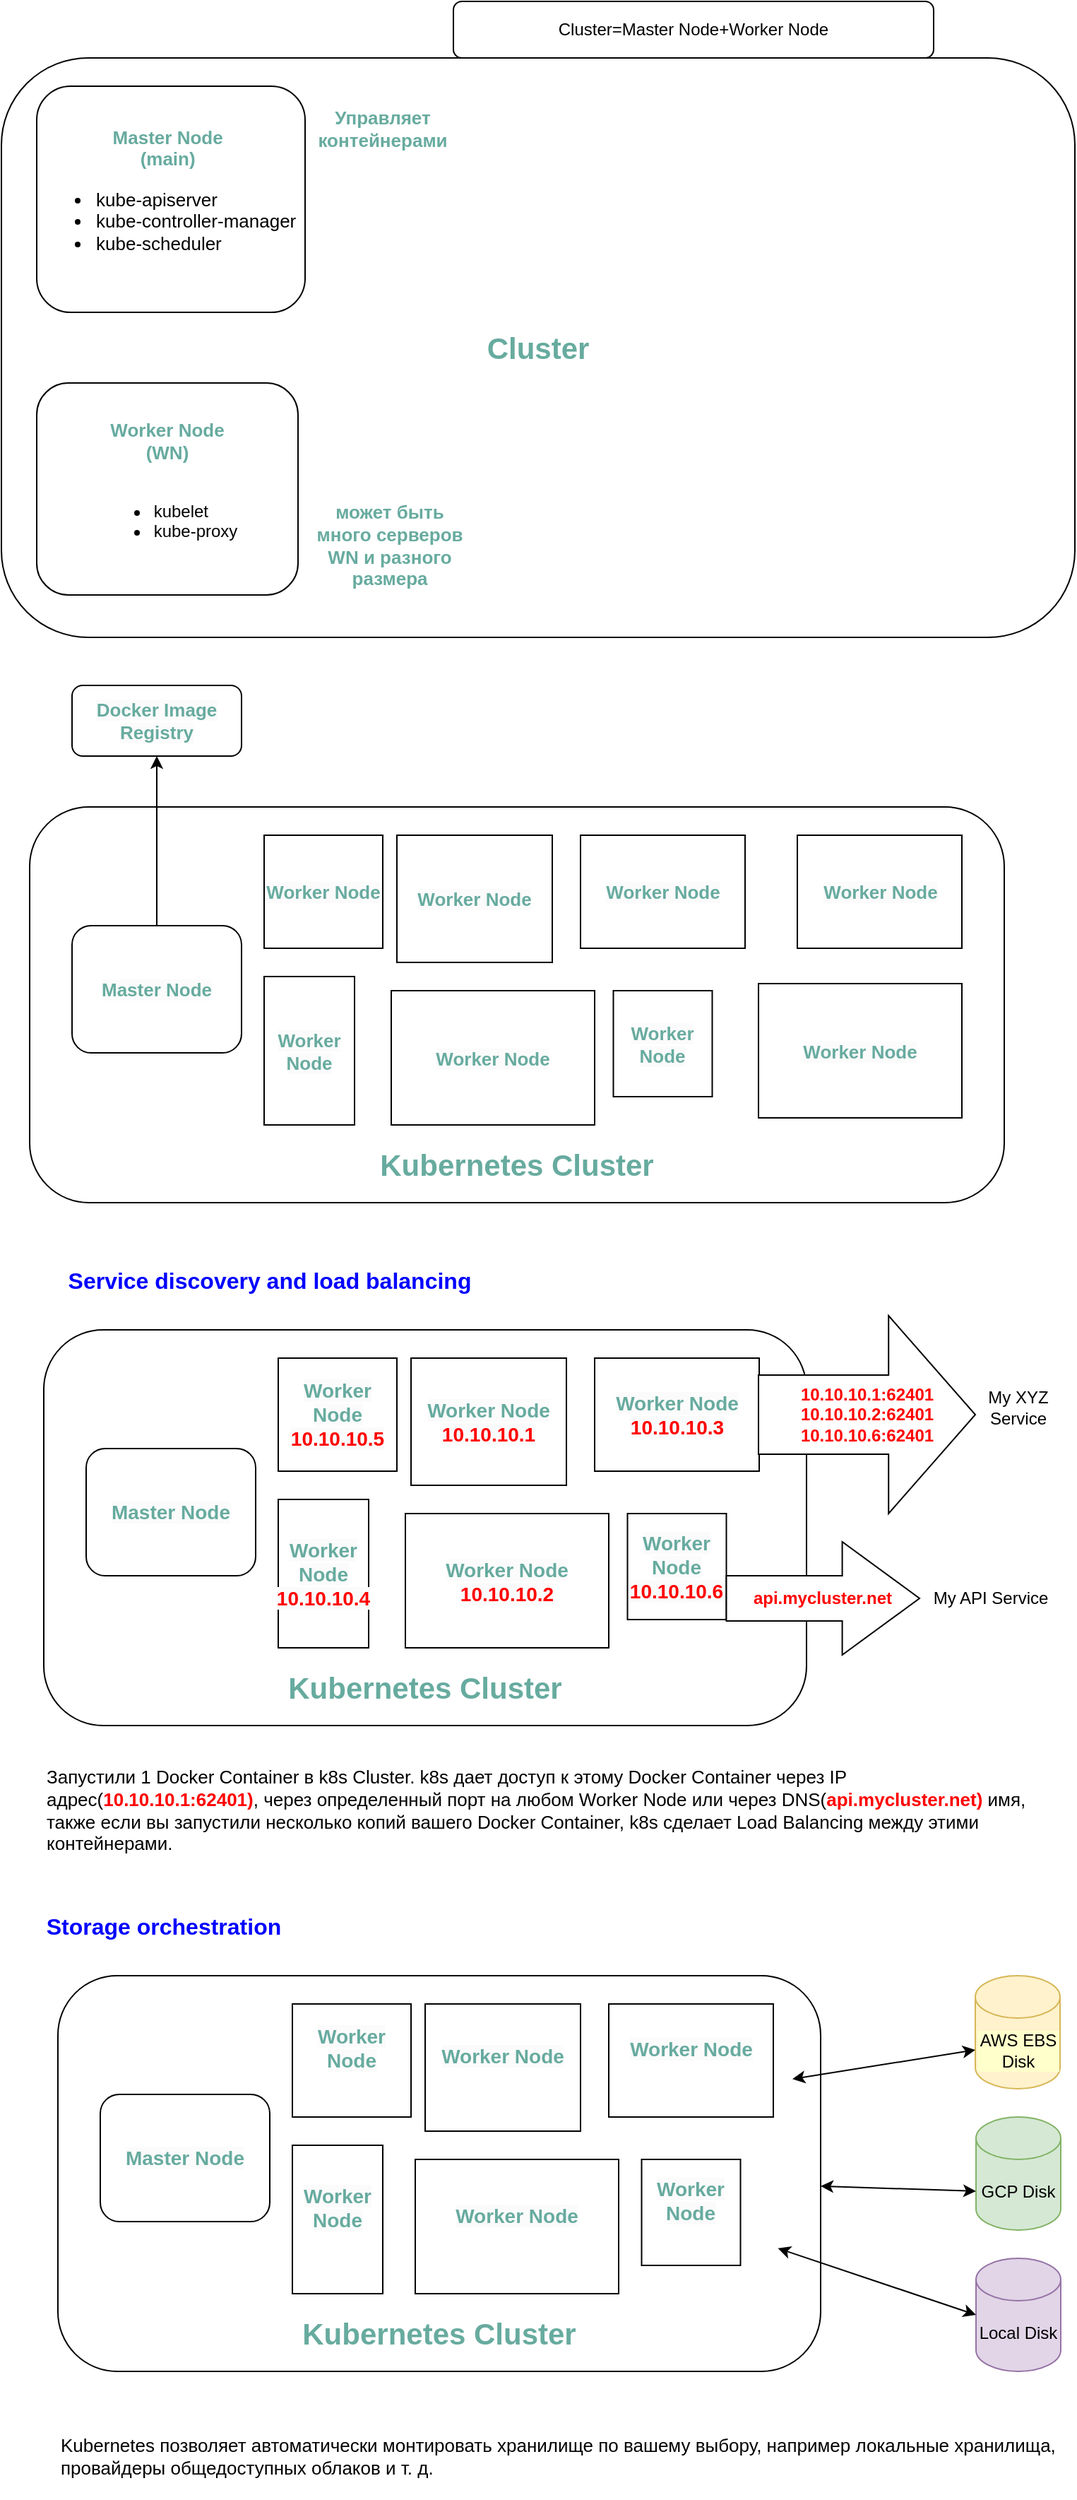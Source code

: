 <mxfile version="24.3.1" type="github">
  <diagram name="Страница — 1" id="LYaEdmSNCLOp-29U0tSC">
    <mxGraphModel dx="1362" dy="759" grid="1" gridSize="10" guides="1" tooltips="1" connect="1" arrows="1" fold="1" page="1" pageScale="1" pageWidth="827" pageHeight="1169" math="0" shadow="0">
      <root>
        <mxCell id="0" />
        <mxCell id="1" parent="0" />
        <mxCell id="s6PjjZkbFBWYDjnIGya4-1" value="&lt;font style=&quot;font-size: 21px;&quot;&gt;Cluster&lt;/font&gt;" style="rounded=1;whiteSpace=wrap;html=1;fontColor=#67AB9F;fontStyle=1" vertex="1" parent="1">
          <mxGeometry x="50" y="80" width="760" height="410" as="geometry" />
        </mxCell>
        <mxCell id="s6PjjZkbFBWYDjnIGya4-2" value="&lt;div style=&quot;&quot;&gt;&lt;span style=&quot;background-color: initial;&quot;&gt;&lt;font color=&quot;#67ab9f&quot; style=&quot;font-size: 13px;&quot;&gt;&lt;b&gt;Worker Node&lt;/b&gt;&lt;/font&gt;&lt;/span&gt;&lt;/div&gt;&lt;div style=&quot;&quot;&gt;&lt;span style=&quot;background-color: initial;&quot;&gt;&lt;font color=&quot;#67ab9f&quot; style=&quot;font-size: 13px;&quot;&gt;&lt;b&gt;(WN)&lt;/b&gt;&lt;/font&gt;&lt;/span&gt;&lt;/div&gt;&lt;div style=&quot;&quot;&gt;&lt;span style=&quot;background-color: initial; text-align: left;&quot;&gt;&lt;br&gt;&lt;/span&gt;&lt;/div&gt;&lt;div&gt;&lt;ul&gt;&lt;li style=&quot;text-align: left;&quot;&gt;&lt;span style=&quot;background-color: initial;&quot;&gt;kubelet&lt;/span&gt;&lt;/li&gt;&lt;li style=&quot;text-align: left;&quot;&gt;&lt;span style=&quot;background-color: initial;&quot;&gt;kube-proxy&lt;/span&gt;&lt;/li&gt;&lt;/ul&gt;&lt;/div&gt;" style="rounded=1;whiteSpace=wrap;html=1;align=center;" vertex="1" parent="1">
          <mxGeometry x="75" y="310" width="185" height="150" as="geometry" />
        </mxCell>
        <mxCell id="s6PjjZkbFBWYDjnIGya4-6" value="&lt;div style=&quot;text-align: center; font-size: 13px;&quot;&gt;&lt;span style=&quot;background-color: initial; font-size: 13px;&quot;&gt;&lt;font color=&quot;#67ab9f&quot; style=&quot;font-size: 13px;&quot;&gt;&lt;b style=&quot;font-size: 13px;&quot;&gt;Master Node&lt;/b&gt;&lt;/font&gt;&lt;/span&gt;&lt;/div&gt;&lt;div style=&quot;text-align: center; font-size: 13px;&quot;&gt;&lt;span style=&quot;background-color: initial; font-size: 13px;&quot;&gt;&lt;font color=&quot;#67ab9f&quot; style=&quot;font-size: 13px;&quot;&gt;&lt;b style=&quot;font-size: 13px;&quot;&gt;(main)&lt;/b&gt;&lt;/font&gt;&lt;/span&gt;&lt;/div&gt;&lt;div style=&quot;font-size: 13px;&quot;&gt;&lt;ul style=&quot;font-size: 13px;&quot;&gt;&lt;li style=&quot;font-size: 13px;&quot;&gt;kube-apiserver&lt;/li&gt;&lt;li style=&quot;font-size: 13px;&quot;&gt;kube-controller-manager&lt;/li&gt;&lt;li style=&quot;font-size: 13px;&quot;&gt;kube-scheduler&lt;/li&gt;&lt;/ul&gt;&lt;/div&gt;" style="rounded=1;whiteSpace=wrap;html=1;align=left;fontSize=13;" vertex="1" parent="1">
          <mxGeometry x="75" y="100" width="190" height="160" as="geometry" />
        </mxCell>
        <mxCell id="s6PjjZkbFBWYDjnIGya4-7" value="&lt;div&gt;&lt;font style=&quot;font-size: 21px;&quot;&gt;&lt;br&gt;&lt;/font&gt;&lt;/div&gt;&lt;font style=&quot;font-size: 21px;&quot;&gt;&lt;div&gt;&lt;font style=&quot;font-size: 21px;&quot;&gt;&lt;br&gt;&lt;/font&gt;&lt;/div&gt;&lt;div&gt;&lt;font style=&quot;font-size: 21px;&quot;&gt;&lt;br&gt;&lt;/font&gt;&lt;/div&gt;&lt;div&gt;&lt;font style=&quot;font-size: 21px;&quot;&gt;&lt;br&gt;&lt;/font&gt;&lt;/div&gt;&lt;div&gt;&lt;font style=&quot;font-size: 21px;&quot;&gt;&lt;br&gt;&lt;/font&gt;&lt;/div&gt;&lt;div&gt;&lt;font style=&quot;font-size: 21px;&quot;&gt;&lt;br&gt;&lt;/font&gt;&lt;/div&gt;&lt;div&gt;&lt;font style=&quot;font-size: 21px;&quot;&gt;&lt;br&gt;&lt;/font&gt;&lt;/div&gt;&lt;div&gt;&lt;font style=&quot;font-size: 21px;&quot;&gt;&lt;br&gt;&lt;/font&gt;&lt;/div&gt;&lt;div&gt;&lt;font style=&quot;font-size: 21px;&quot;&gt;&lt;br&gt;&lt;/font&gt;&lt;/div&gt;Kubernetes Cluster&lt;/font&gt;" style="rounded=1;whiteSpace=wrap;html=1;fontColor=#67AB9F;fontStyle=1" vertex="1" parent="1">
          <mxGeometry x="70" y="610" width="690" height="280" as="geometry" />
        </mxCell>
        <mxCell id="s6PjjZkbFBWYDjnIGya4-10" value="" style="edgeStyle=orthogonalEdgeStyle;rounded=0;orthogonalLoop=1;jettySize=auto;html=1;" edge="1" parent="1" source="s6PjjZkbFBWYDjnIGya4-8" target="s6PjjZkbFBWYDjnIGya4-9">
          <mxGeometry relative="1" as="geometry" />
        </mxCell>
        <mxCell id="s6PjjZkbFBWYDjnIGya4-8" value="&lt;b style=&quot;forced-color-adjust: none; color: rgb(103, 171, 159); font-family: Helvetica; font-size: 13px; font-style: normal; font-variant-ligatures: normal; font-variant-caps: normal; letter-spacing: normal; orphans: 2; text-align: center; text-indent: 0px; text-transform: none; widows: 2; word-spacing: 0px; -webkit-text-stroke-width: 0px; white-space: normal; background-color: rgb(251, 251, 251); text-decoration-thickness: initial; text-decoration-style: initial; text-decoration-color: initial;&quot;&gt;Master Node&lt;/b&gt;" style="rounded=1;whiteSpace=wrap;html=1;" vertex="1" parent="1">
          <mxGeometry x="100" y="694" width="120" height="90" as="geometry" />
        </mxCell>
        <mxCell id="s6PjjZkbFBWYDjnIGya4-9" value="&lt;b style=&quot;forced-color-adjust: none; color: rgb(103, 171, 159); font-family: Helvetica; font-size: 13px; font-style: normal; font-variant-ligatures: normal; font-variant-caps: normal; letter-spacing: normal; orphans: 2; text-align: center; text-indent: 0px; text-transform: none; widows: 2; word-spacing: 0px; -webkit-text-stroke-width: 0px; white-space: normal; background-color: rgb(251, 251, 251); text-decoration-thickness: initial; text-decoration-style: initial; text-decoration-color: initial;&quot;&gt;Docker Image Registry&lt;/b&gt;" style="rounded=1;whiteSpace=wrap;html=1;" vertex="1" parent="1">
          <mxGeometry x="100" y="524" width="120" height="50" as="geometry" />
        </mxCell>
        <mxCell id="s6PjjZkbFBWYDjnIGya4-13" value="&lt;b style=&quot;forced-color-adjust: none; color: rgb(103, 171, 159); font-family: Helvetica; font-size: 13px; font-style: normal; font-variant-ligatures: normal; font-variant-caps: normal; letter-spacing: normal; orphans: 2; text-align: center; text-indent: 0px; text-transform: none; widows: 2; word-spacing: 0px; -webkit-text-stroke-width: 0px; white-space: normal; background-color: rgb(251, 251, 251); text-decoration-thickness: initial; text-decoration-style: initial; text-decoration-color: initial;&quot;&gt;Worker Node&lt;/b&gt;" style="rounded=1;whiteSpace=wrap;html=1;arcSize=0;" vertex="1" parent="1">
          <mxGeometry x="236" y="630" width="84" height="80" as="geometry" />
        </mxCell>
        <mxCell id="s6PjjZkbFBWYDjnIGya4-14" value="&lt;b style=&quot;forced-color-adjust: none; color: rgb(103, 171, 159); font-family: Helvetica; font-size: 13px; font-style: normal; font-variant-ligatures: normal; font-variant-caps: normal; letter-spacing: normal; orphans: 2; text-align: center; text-indent: 0px; text-transform: none; widows: 2; word-spacing: 0px; -webkit-text-stroke-width: 0px; white-space: normal; background-color: rgb(251, 251, 251); text-decoration-thickness: initial; text-decoration-style: initial; text-decoration-color: initial;&quot;&gt;Worker Node&lt;/b&gt;" style="rounded=1;whiteSpace=wrap;html=1;arcSize=0;" vertex="1" parent="1">
          <mxGeometry x="460" y="630" width="116.5" height="80" as="geometry" />
        </mxCell>
        <mxCell id="s6PjjZkbFBWYDjnIGya4-15" value="&lt;b style=&quot;forced-color-adjust: none; color: rgb(103, 171, 159); font-family: Helvetica; font-size: 13px; font-style: normal; font-variant-ligatures: normal; font-variant-caps: normal; letter-spacing: normal; orphans: 2; text-align: center; text-indent: 0px; text-transform: none; widows: 2; word-spacing: 0px; -webkit-text-stroke-width: 0px; white-space: normal; background-color: rgb(251, 251, 251); text-decoration-thickness: initial; text-decoration-style: initial; text-decoration-color: initial;&quot;&gt;Worker Node&lt;/b&gt;" style="rounded=1;whiteSpace=wrap;html=1;arcSize=0;" vertex="1" parent="1">
          <mxGeometry x="330" y="630" width="110" height="90" as="geometry" />
        </mxCell>
        <mxCell id="s6PjjZkbFBWYDjnIGya4-16" value="&lt;b style=&quot;forced-color-adjust: none; color: rgb(103, 171, 159); font-family: Helvetica; font-size: 13px; font-style: normal; font-variant-ligatures: normal; font-variant-caps: normal; letter-spacing: normal; orphans: 2; text-align: center; text-indent: 0px; text-transform: none; widows: 2; word-spacing: 0px; -webkit-text-stroke-width: 0px; white-space: normal; background-color: rgb(251, 251, 251); text-decoration-thickness: initial; text-decoration-style: initial; text-decoration-color: initial;&quot;&gt;Worker Node&lt;/b&gt;" style="rounded=1;whiteSpace=wrap;html=1;arcSize=0;" vertex="1" parent="1">
          <mxGeometry x="236" y="730" width="64" height="105" as="geometry" />
        </mxCell>
        <mxCell id="s6PjjZkbFBWYDjnIGya4-17" value="&lt;b style=&quot;forced-color-adjust: none; color: rgb(103, 171, 159); font-family: Helvetica; font-size: 13px; font-style: normal; font-variant-ligatures: normal; font-variant-caps: normal; letter-spacing: normal; orphans: 2; text-align: center; text-indent: 0px; text-transform: none; widows: 2; word-spacing: 0px; -webkit-text-stroke-width: 0px; white-space: normal; background-color: rgb(251, 251, 251); text-decoration-thickness: initial; text-decoration-style: initial; text-decoration-color: initial;&quot;&gt;Worker Node&lt;/b&gt;" style="rounded=1;whiteSpace=wrap;html=1;arcSize=0;" vertex="1" parent="1">
          <mxGeometry x="326" y="740" width="144" height="95" as="geometry" />
        </mxCell>
        <mxCell id="s6PjjZkbFBWYDjnIGya4-18" value="&lt;b style=&quot;forced-color-adjust: none; color: rgb(103, 171, 159); font-family: Helvetica; font-size: 13px; font-style: normal; font-variant-ligatures: normal; font-variant-caps: normal; letter-spacing: normal; orphans: 2; text-align: center; text-indent: 0px; text-transform: none; widows: 2; word-spacing: 0px; -webkit-text-stroke-width: 0px; white-space: normal; background-color: rgb(251, 251, 251); text-decoration-thickness: initial; text-decoration-style: initial; text-decoration-color: initial;&quot;&gt;Worker Node&lt;/b&gt;" style="rounded=1;whiteSpace=wrap;html=1;arcSize=0;" vertex="1" parent="1">
          <mxGeometry x="483.25" y="740" width="70" height="75" as="geometry" />
        </mxCell>
        <mxCell id="s6PjjZkbFBWYDjnIGya4-19" value="Cluster=Master Node+Worker Node" style="rounded=1;whiteSpace=wrap;html=1;" vertex="1" parent="1">
          <mxGeometry x="370" y="40" width="340" height="40" as="geometry" />
        </mxCell>
        <mxCell id="s6PjjZkbFBWYDjnIGya4-26" value="Управляет контейнерами" style="text;html=1;align=center;verticalAlign=middle;whiteSpace=wrap;rounded=0;fontColor=#67AB9F;fontStyle=1;fontSize=13;" vertex="1" parent="1">
          <mxGeometry x="280" y="110" width="80" height="40" as="geometry" />
        </mxCell>
        <mxCell id="s6PjjZkbFBWYDjnIGya4-27" value="&lt;b style=&quot;color: rgb(103, 171, 159); font-size: 13px;&quot;&gt;может быть много серверов WN и разного размера&lt;/b&gt;" style="text;html=1;align=center;verticalAlign=middle;whiteSpace=wrap;rounded=0;" vertex="1" parent="1">
          <mxGeometry x="270" y="380" width="110" height="90" as="geometry" />
        </mxCell>
        <mxCell id="s6PjjZkbFBWYDjnIGya4-30" value="&lt;div&gt;&lt;font style=&quot;font-size: 21px;&quot;&gt;&lt;br&gt;&lt;/font&gt;&lt;/div&gt;&lt;font style=&quot;font-size: 21px;&quot;&gt;&lt;div&gt;&lt;font style=&quot;font-size: 21px;&quot;&gt;&lt;br&gt;&lt;/font&gt;&lt;/div&gt;&lt;div&gt;&lt;font style=&quot;font-size: 21px;&quot;&gt;&lt;br&gt;&lt;/font&gt;&lt;/div&gt;&lt;div&gt;&lt;font style=&quot;font-size: 21px;&quot;&gt;&lt;br&gt;&lt;/font&gt;&lt;/div&gt;&lt;div&gt;&lt;font style=&quot;font-size: 21px;&quot;&gt;&lt;br&gt;&lt;/font&gt;&lt;/div&gt;&lt;div&gt;&lt;font style=&quot;font-size: 21px;&quot;&gt;&lt;br&gt;&lt;/font&gt;&lt;/div&gt;&lt;div&gt;&lt;font style=&quot;font-size: 21px;&quot;&gt;&lt;br&gt;&lt;/font&gt;&lt;/div&gt;&lt;div&gt;&lt;font style=&quot;font-size: 21px;&quot;&gt;&lt;br&gt;&lt;/font&gt;&lt;/div&gt;&lt;div&gt;&lt;font style=&quot;font-size: 21px;&quot;&gt;&lt;br&gt;&lt;/font&gt;&lt;/div&gt;Kubernetes Cluster&lt;/font&gt;" style="rounded=1;whiteSpace=wrap;html=1;fontColor=#67AB9F;fontStyle=1" vertex="1" parent="1">
          <mxGeometry x="80" y="980" width="540" height="280" as="geometry" />
        </mxCell>
        <mxCell id="s6PjjZkbFBWYDjnIGya4-32" value="&lt;b style=&quot;forced-color-adjust: none; color: rgb(103, 171, 159); font-family: Helvetica; font-size: 14px; font-style: normal; font-variant-ligatures: normal; font-variant-caps: normal; letter-spacing: normal; orphans: 2; text-align: center; text-indent: 0px; text-transform: none; widows: 2; word-spacing: 0px; -webkit-text-stroke-width: 0px; white-space: normal; background-color: rgb(251, 251, 251); text-decoration-thickness: initial; text-decoration-style: initial; text-decoration-color: initial;&quot;&gt;Master Node&lt;/b&gt;" style="rounded=1;whiteSpace=wrap;html=1;fontSize=14;" vertex="1" parent="1">
          <mxGeometry x="110" y="1064" width="120" height="90" as="geometry" />
        </mxCell>
        <mxCell id="s6PjjZkbFBWYDjnIGya4-34" value="&lt;b style=&quot;forced-color-adjust: none; color: rgb(103, 171, 159); font-family: Helvetica; font-size: 14px; font-style: normal; font-variant-ligatures: normal; font-variant-caps: normal; letter-spacing: normal; orphans: 2; text-align: center; text-indent: 0px; text-transform: none; widows: 2; word-spacing: 0px; -webkit-text-stroke-width: 0px; white-space: normal; background-color: rgb(251, 251, 251); text-decoration-thickness: initial; text-decoration-style: initial; text-decoration-color: initial;&quot;&gt;Worker Node&lt;/b&gt;&lt;div style=&quot;font-size: 14px;&quot;&gt;&lt;b style=&quot;forced-color-adjust: none; color: rgb(103, 171, 159); font-family: Helvetica; font-size: 14px; font-style: normal; font-variant-ligatures: normal; font-variant-caps: normal; letter-spacing: normal; orphans: 2; text-align: center; text-indent: 0px; text-transform: none; widows: 2; word-spacing: 0px; -webkit-text-stroke-width: 0px; white-space: normal; background-color: rgb(251, 251, 251); text-decoration-thickness: initial; text-decoration-style: initial; text-decoration-color: initial;&quot;&gt;&lt;b style=&quot;color: rgb(0, 0, 0); font-size: 14px;&quot;&gt;&lt;font style=&quot;font-size: 14px;&quot; color=&quot;#ff0000&quot;&gt;10.10.10.5&lt;/font&gt;&lt;/b&gt;&lt;br style=&quot;font-size: 14px;&quot;&gt;&lt;/b&gt;&lt;/div&gt;" style="rounded=1;whiteSpace=wrap;html=1;arcSize=0;fontSize=14;" vertex="1" parent="1">
          <mxGeometry x="246" y="1000" width="84" height="80" as="geometry" />
        </mxCell>
        <mxCell id="s6PjjZkbFBWYDjnIGya4-35" value="&lt;b style=&quot;forced-color-adjust: none; color: rgb(103, 171, 159); font-family: Helvetica; font-size: 14px; font-style: normal; font-variant-ligatures: normal; font-variant-caps: normal; letter-spacing: normal; orphans: 2; text-align: center; text-indent: 0px; text-transform: none; widows: 2; word-spacing: 0px; -webkit-text-stroke-width: 0px; white-space: normal; background-color: rgb(251, 251, 251); text-decoration-thickness: initial; text-decoration-style: initial; text-decoration-color: initial;&quot;&gt;Worker Node&lt;/b&gt;&lt;div style=&quot;font-size: 14px;&quot;&gt;&lt;b style=&quot;forced-color-adjust: none; color: rgb(103, 171, 159); font-family: Helvetica; font-size: 14px; font-style: normal; font-variant-ligatures: normal; font-variant-caps: normal; letter-spacing: normal; orphans: 2; text-align: center; text-indent: 0px; text-transform: none; widows: 2; word-spacing: 0px; -webkit-text-stroke-width: 0px; white-space: normal; background-color: rgb(251, 251, 251); text-decoration-thickness: initial; text-decoration-style: initial; text-decoration-color: initial;&quot;&gt;&lt;b style=&quot;color: rgb(0, 0, 0); font-size: 14px;&quot;&gt;&lt;font style=&quot;font-size: 14px;&quot; color=&quot;#ff0000&quot;&gt;10.10.10.3&lt;/font&gt;&lt;/b&gt;&lt;br style=&quot;font-size: 14px;&quot;&gt;&lt;/b&gt;&lt;/div&gt;" style="rounded=1;whiteSpace=wrap;html=1;arcSize=0;fontSize=14;" vertex="1" parent="1">
          <mxGeometry x="470" y="1000" width="116.5" height="80" as="geometry" />
        </mxCell>
        <mxCell id="s6PjjZkbFBWYDjnIGya4-36" value="&lt;b style=&quot;forced-color-adjust: none; color: rgb(103, 171, 159); font-family: Helvetica; font-size: 14px; font-style: normal; font-variant-ligatures: normal; font-variant-caps: normal; letter-spacing: normal; orphans: 2; text-align: center; text-indent: 0px; text-transform: none; widows: 2; word-spacing: 0px; -webkit-text-stroke-width: 0px; white-space: normal; background-color: rgb(251, 251, 251); text-decoration-thickness: initial; text-decoration-style: initial; text-decoration-color: initial;&quot;&gt;Worker Node&lt;/b&gt;&lt;div style=&quot;font-size: 14px;&quot;&gt;&lt;b style=&quot;forced-color-adjust: none; color: rgb(103, 171, 159); font-family: Helvetica; font-size: 14px; font-style: normal; font-variant-ligatures: normal; font-variant-caps: normal; letter-spacing: normal; orphans: 2; text-align: center; text-indent: 0px; text-transform: none; widows: 2; word-spacing: 0px; -webkit-text-stroke-width: 0px; white-space: normal; background-color: rgb(251, 251, 251); text-decoration-thickness: initial; text-decoration-style: initial; text-decoration-color: initial;&quot;&gt;&lt;b style=&quot;color: rgb(0, 0, 0); font-size: 14px;&quot;&gt;&lt;font style=&quot;font-size: 14px;&quot; color=&quot;#ff0000&quot;&gt;10.10.10.1&lt;/font&gt;&lt;/b&gt;&lt;br style=&quot;font-size: 14px;&quot;&gt;&lt;/b&gt;&lt;/div&gt;" style="rounded=1;whiteSpace=wrap;html=1;arcSize=0;fontSize=14;" vertex="1" parent="1">
          <mxGeometry x="340" y="1000" width="110" height="90" as="geometry" />
        </mxCell>
        <mxCell id="s6PjjZkbFBWYDjnIGya4-37" value="&lt;b style=&quot;forced-color-adjust: none; color: rgb(103, 171, 159); font-family: Helvetica; font-size: 14px; font-style: normal; font-variant-ligatures: normal; font-variant-caps: normal; letter-spacing: normal; orphans: 2; text-align: center; text-indent: 0px; text-transform: none; widows: 2; word-spacing: 0px; -webkit-text-stroke-width: 0px; white-space: normal; background-color: rgb(251, 251, 251); text-decoration-thickness: initial; text-decoration-style: initial; text-decoration-color: initial;&quot;&gt;Worker Node&lt;/b&gt;&lt;div style=&quot;font-size: 14px;&quot;&gt;&lt;b style=&quot;forced-color-adjust: none; color: rgb(103, 171, 159); font-family: Helvetica; font-size: 14px; font-style: normal; font-variant-ligatures: normal; font-variant-caps: normal; letter-spacing: normal; orphans: 2; text-align: center; text-indent: 0px; text-transform: none; widows: 2; word-spacing: 0px; -webkit-text-stroke-width: 0px; white-space: normal; background-color: rgb(251, 251, 251); text-decoration-thickness: initial; text-decoration-style: initial; text-decoration-color: initial;&quot;&gt;&lt;b style=&quot;color: rgb(0, 0, 0); font-size: 14px;&quot;&gt;&lt;font style=&quot;font-size: 14px;&quot; color=&quot;#ff0000&quot;&gt;10.10.10.4&lt;/font&gt;&lt;/b&gt;&lt;br style=&quot;font-size: 14px;&quot;&gt;&lt;/b&gt;&lt;/div&gt;" style="rounded=1;whiteSpace=wrap;html=1;arcSize=0;fontSize=14;" vertex="1" parent="1">
          <mxGeometry x="246" y="1100" width="64" height="105" as="geometry" />
        </mxCell>
        <mxCell id="s6PjjZkbFBWYDjnIGya4-38" value="&lt;b style=&quot;forced-color-adjust: none; color: rgb(103, 171, 159); font-family: Helvetica; font-size: 14px; font-style: normal; font-variant-ligatures: normal; font-variant-caps: normal; letter-spacing: normal; orphans: 2; text-align: center; text-indent: 0px; text-transform: none; widows: 2; word-spacing: 0px; -webkit-text-stroke-width: 0px; white-space: normal; background-color: rgb(251, 251, 251); text-decoration-thickness: initial; text-decoration-style: initial; text-decoration-color: initial;&quot;&gt;Worker Node&lt;/b&gt;&lt;div style=&quot;font-size: 14px;&quot;&gt;&lt;b style=&quot;forced-color-adjust: none; color: rgb(103, 171, 159); font-family: Helvetica; font-size: 14px; font-style: normal; font-variant-ligatures: normal; font-variant-caps: normal; letter-spacing: normal; orphans: 2; text-align: center; text-indent: 0px; text-transform: none; widows: 2; word-spacing: 0px; -webkit-text-stroke-width: 0px; white-space: normal; background-color: rgb(251, 251, 251); text-decoration-thickness: initial; text-decoration-style: initial; text-decoration-color: initial;&quot;&gt;&lt;b style=&quot;color: rgb(0, 0, 0); font-size: 14px;&quot;&gt;&lt;font style=&quot;font-size: 14px;&quot; color=&quot;#ff0000&quot;&gt;10.10.10.2&lt;/font&gt;&lt;/b&gt;&lt;br style=&quot;font-size: 14px;&quot;&gt;&lt;/b&gt;&lt;/div&gt;" style="rounded=1;whiteSpace=wrap;html=1;arcSize=0;fontSize=14;" vertex="1" parent="1">
          <mxGeometry x="336" y="1110" width="144" height="95" as="geometry" />
        </mxCell>
        <mxCell id="s6PjjZkbFBWYDjnIGya4-39" value="&lt;b style=&quot;forced-color-adjust: none; color: rgb(103, 171, 159); font-family: Helvetica; font-size: 14px; font-style: normal; font-variant-ligatures: normal; font-variant-caps: normal; letter-spacing: normal; orphans: 2; text-align: center; text-indent: 0px; text-transform: none; widows: 2; word-spacing: 0px; -webkit-text-stroke-width: 0px; white-space: normal; background-color: rgb(251, 251, 251); text-decoration-thickness: initial; text-decoration-style: initial; text-decoration-color: initial;&quot;&gt;Worker Node&lt;/b&gt;&lt;div style=&quot;font-size: 14px;&quot;&gt;&lt;b style=&quot;forced-color-adjust: none; color: rgb(103, 171, 159); font-family: Helvetica; font-size: 14px; font-style: normal; font-variant-ligatures: normal; font-variant-caps: normal; letter-spacing: normal; orphans: 2; text-align: center; text-indent: 0px; text-transform: none; widows: 2; word-spacing: 0px; -webkit-text-stroke-width: 0px; white-space: normal; background-color: rgb(251, 251, 251); text-decoration-thickness: initial; text-decoration-style: initial; text-decoration-color: initial;&quot;&gt;&lt;b style=&quot;color: rgb(0, 0, 0); font-size: 14px;&quot;&gt;&lt;font style=&quot;font-size: 14px;&quot; color=&quot;#ff0000&quot;&gt;10.10.10.6&lt;/font&gt;&lt;/b&gt;&lt;br style=&quot;font-size: 14px;&quot;&gt;&lt;/b&gt;&lt;/div&gt;" style="rounded=1;whiteSpace=wrap;html=1;arcSize=0;fontSize=14;" vertex="1" parent="1">
          <mxGeometry x="493.25" y="1110" width="70" height="75" as="geometry" />
        </mxCell>
        <mxCell id="s6PjjZkbFBWYDjnIGya4-40" value="&lt;div&gt;&lt;b&gt;&lt;font color=&quot;#ff0000&quot;&gt;10.10.10.1:62401&lt;/font&gt;&lt;/b&gt;&lt;div&gt;&lt;b&gt;&lt;font color=&quot;#ff0000&quot;&gt;10.10.10.2:62401&lt;/font&gt;&lt;/b&gt;&lt;div&gt;&lt;b style=&quot;&quot;&gt;&lt;font color=&quot;#ff0000&quot;&gt;10.10.10.6:62401&lt;/font&gt;&lt;/b&gt;&lt;/div&gt;&lt;/div&gt;&lt;/div&gt;" style="shape=singleArrow;whiteSpace=wrap;html=1;arrowWidth=0.4;arrowSize=0.4;rounded=1;arcSize=0;align=center;" vertex="1" parent="1">
          <mxGeometry x="586" y="970" width="153.5" height="140" as="geometry" />
        </mxCell>
        <mxCell id="s6PjjZkbFBWYDjnIGya4-41" value="&lt;font color=&quot;#ff0000&quot;&gt;&lt;b&gt;api.mycluster.net&lt;/b&gt;&lt;/font&gt;" style="shape=singleArrow;whiteSpace=wrap;html=1;arrowWidth=0.4;arrowSize=0.4;rounded=1;arcSize=0;align=center;" vertex="1" parent="1">
          <mxGeometry x="563.25" y="1130" width="136.75" height="80" as="geometry" />
        </mxCell>
        <mxCell id="s6PjjZkbFBWYDjnIGya4-42" value="My API Service" style="text;html=1;align=center;verticalAlign=middle;resizable=0;points=[];autosize=1;strokeColor=none;fillColor=none;" vertex="1" parent="1">
          <mxGeometry x="700" y="1155" width="100" height="30" as="geometry" />
        </mxCell>
        <mxCell id="s6PjjZkbFBWYDjnIGya4-43" value="My XYZ Service" style="text;html=1;align=center;verticalAlign=middle;whiteSpace=wrap;rounded=0;" vertex="1" parent="1">
          <mxGeometry x="730" y="1020" width="80" height="30" as="geometry" />
        </mxCell>
        <mxCell id="s6PjjZkbFBWYDjnIGya4-44" value="Service discovery and load balancing" style="text;html=1;align=center;verticalAlign=middle;whiteSpace=wrap;rounded=0;fontSize=16;fontStyle=1;fontColor=#0000FF;" vertex="1" parent="1">
          <mxGeometry x="70" y="930" width="340" height="30" as="geometry" />
        </mxCell>
        <mxCell id="s6PjjZkbFBWYDjnIGya4-45" value="Запустили 1 Docker Container в k8s Cluster. k8s дает доступ к этому Docker Container через IP адрес(&lt;b style=&quot;text-align: center; font-size: 13px;&quot;&gt;&lt;font color=&quot;#ff0000&quot; style=&quot;font-size: 13px;&quot;&gt;10.10.10.1:62401)&lt;/font&gt;&lt;/b&gt;, через определенный порт на любом Worker Node или через DNS(&lt;b style=&quot;color: rgb(255, 0, 0); text-align: center; font-size: 13px;&quot;&gt;api.mycluster.net)&lt;/b&gt;&amp;nbsp;имя, также если вы запустили несколько копий вашего Docker Container, k8s сделает Load Balancing между этими контейнерами.&amp;nbsp;" style="text;html=1;align=left;verticalAlign=middle;whiteSpace=wrap;rounded=0;fontSize=13;" vertex="1" parent="1">
          <mxGeometry x="80" y="1290" width="710" height="60" as="geometry" />
        </mxCell>
        <mxCell id="s6PjjZkbFBWYDjnIGya4-46" value="&lt;b style=&quot;forced-color-adjust: none; color: rgb(103, 171, 159); font-family: Helvetica; font-size: 13px; font-style: normal; font-variant-ligatures: normal; font-variant-caps: normal; letter-spacing: normal; orphans: 2; text-align: center; text-indent: 0px; text-transform: none; widows: 2; word-spacing: 0px; -webkit-text-stroke-width: 0px; white-space: normal; background-color: rgb(251, 251, 251); text-decoration-thickness: initial; text-decoration-style: initial; text-decoration-color: initial;&quot;&gt;Worker Node&lt;/b&gt;" style="rounded=1;whiteSpace=wrap;html=1;arcSize=0;" vertex="1" parent="1">
          <mxGeometry x="613.5" y="630" width="116.5" height="80" as="geometry" />
        </mxCell>
        <mxCell id="s6PjjZkbFBWYDjnIGya4-47" value="&lt;b style=&quot;forced-color-adjust: none; color: rgb(103, 171, 159); font-family: Helvetica; font-size: 13px; font-style: normal; font-variant-ligatures: normal; font-variant-caps: normal; letter-spacing: normal; orphans: 2; text-align: center; text-indent: 0px; text-transform: none; widows: 2; word-spacing: 0px; -webkit-text-stroke-width: 0px; white-space: normal; background-color: rgb(251, 251, 251); text-decoration-thickness: initial; text-decoration-style: initial; text-decoration-color: initial;&quot;&gt;Worker Node&lt;/b&gt;" style="rounded=1;whiteSpace=wrap;html=1;arcSize=0;" vertex="1" parent="1">
          <mxGeometry x="586" y="735" width="144" height="95" as="geometry" />
        </mxCell>
        <mxCell id="s6PjjZkbFBWYDjnIGya4-48" value="&lt;div&gt;&lt;font style=&quot;font-size: 21px;&quot;&gt;&lt;br&gt;&lt;/font&gt;&lt;/div&gt;&lt;font style=&quot;font-size: 21px;&quot;&gt;&lt;div&gt;&lt;font style=&quot;font-size: 21px;&quot;&gt;&lt;br&gt;&lt;/font&gt;&lt;/div&gt;&lt;div&gt;&lt;font style=&quot;font-size: 21px;&quot;&gt;&lt;br&gt;&lt;/font&gt;&lt;/div&gt;&lt;div&gt;&lt;font style=&quot;font-size: 21px;&quot;&gt;&lt;br&gt;&lt;/font&gt;&lt;/div&gt;&lt;div&gt;&lt;font style=&quot;font-size: 21px;&quot;&gt;&lt;br&gt;&lt;/font&gt;&lt;/div&gt;&lt;div&gt;&lt;font style=&quot;font-size: 21px;&quot;&gt;&lt;br&gt;&lt;/font&gt;&lt;/div&gt;&lt;div&gt;&lt;font style=&quot;font-size: 21px;&quot;&gt;&lt;br&gt;&lt;/font&gt;&lt;/div&gt;&lt;div&gt;&lt;font style=&quot;font-size: 21px;&quot;&gt;&lt;br&gt;&lt;/font&gt;&lt;/div&gt;&lt;div&gt;&lt;font style=&quot;font-size: 21px;&quot;&gt;&lt;br&gt;&lt;/font&gt;&lt;/div&gt;Kubernetes Cluster&lt;/font&gt;" style="rounded=1;whiteSpace=wrap;html=1;fontColor=#67AB9F;fontStyle=1" vertex="1" parent="1">
          <mxGeometry x="90" y="1437" width="540" height="280" as="geometry" />
        </mxCell>
        <mxCell id="s6PjjZkbFBWYDjnIGya4-49" value="&lt;b style=&quot;forced-color-adjust: none; color: rgb(103, 171, 159); font-family: Helvetica; font-size: 14px; font-style: normal; font-variant-ligatures: normal; font-variant-caps: normal; letter-spacing: normal; orphans: 2; text-align: center; text-indent: 0px; text-transform: none; widows: 2; word-spacing: 0px; -webkit-text-stroke-width: 0px; white-space: normal; background-color: rgb(251, 251, 251); text-decoration-thickness: initial; text-decoration-style: initial; text-decoration-color: initial;&quot;&gt;Master Node&lt;/b&gt;" style="rounded=1;whiteSpace=wrap;html=1;fontSize=14;" vertex="1" parent="1">
          <mxGeometry x="120" y="1521" width="120" height="90" as="geometry" />
        </mxCell>
        <mxCell id="s6PjjZkbFBWYDjnIGya4-50" value="&lt;b style=&quot;forced-color-adjust: none; color: rgb(103, 171, 159); font-family: Helvetica; font-size: 14px; font-style: normal; font-variant-ligatures: normal; font-variant-caps: normal; letter-spacing: normal; orphans: 2; text-align: center; text-indent: 0px; text-transform: none; widows: 2; word-spacing: 0px; -webkit-text-stroke-width: 0px; white-space: normal; background-color: rgb(251, 251, 251); text-decoration-thickness: initial; text-decoration-style: initial; text-decoration-color: initial;&quot;&gt;Worker Node&lt;/b&gt;&lt;div style=&quot;font-size: 14px;&quot;&gt;&lt;b style=&quot;forced-color-adjust: none; color: rgb(103, 171, 159); font-family: Helvetica; font-size: 14px; font-style: normal; font-variant-ligatures: normal; font-variant-caps: normal; letter-spacing: normal; orphans: 2; text-align: center; text-indent: 0px; text-transform: none; widows: 2; word-spacing: 0px; -webkit-text-stroke-width: 0px; white-space: normal; background-color: rgb(251, 251, 251); text-decoration-thickness: initial; text-decoration-style: initial; text-decoration-color: initial;&quot;&gt;&lt;br style=&quot;font-size: 14px;&quot;&gt;&lt;/b&gt;&lt;/div&gt;" style="rounded=1;whiteSpace=wrap;html=1;arcSize=0;fontSize=14;" vertex="1" parent="1">
          <mxGeometry x="256" y="1457" width="84" height="80" as="geometry" />
        </mxCell>
        <mxCell id="s6PjjZkbFBWYDjnIGya4-51" value="&lt;b style=&quot;forced-color-adjust: none; color: rgb(103, 171, 159); font-family: Helvetica; font-size: 14px; font-style: normal; font-variant-ligatures: normal; font-variant-caps: normal; letter-spacing: normal; orphans: 2; text-align: center; text-indent: 0px; text-transform: none; widows: 2; word-spacing: 0px; -webkit-text-stroke-width: 0px; white-space: normal; background-color: rgb(251, 251, 251); text-decoration-thickness: initial; text-decoration-style: initial; text-decoration-color: initial;&quot;&gt;Worker Node&lt;/b&gt;&lt;div style=&quot;font-size: 14px;&quot;&gt;&lt;b style=&quot;forced-color-adjust: none; color: rgb(103, 171, 159); font-family: Helvetica; font-size: 14px; font-style: normal; font-variant-ligatures: normal; font-variant-caps: normal; letter-spacing: normal; orphans: 2; text-align: center; text-indent: 0px; text-transform: none; widows: 2; word-spacing: 0px; -webkit-text-stroke-width: 0px; white-space: normal; background-color: rgb(251, 251, 251); text-decoration-thickness: initial; text-decoration-style: initial; text-decoration-color: initial;&quot;&gt;&lt;br style=&quot;font-size: 14px;&quot;&gt;&lt;/b&gt;&lt;/div&gt;" style="rounded=1;whiteSpace=wrap;html=1;arcSize=0;fontSize=14;" vertex="1" parent="1">
          <mxGeometry x="480" y="1457" width="116.5" height="80" as="geometry" />
        </mxCell>
        <mxCell id="s6PjjZkbFBWYDjnIGya4-52" value="&lt;b style=&quot;forced-color-adjust: none; color: rgb(103, 171, 159); font-family: Helvetica; font-size: 14px; font-style: normal; font-variant-ligatures: normal; font-variant-caps: normal; letter-spacing: normal; orphans: 2; text-align: center; text-indent: 0px; text-transform: none; widows: 2; word-spacing: 0px; -webkit-text-stroke-width: 0px; white-space: normal; background-color: rgb(251, 251, 251); text-decoration-thickness: initial; text-decoration-style: initial; text-decoration-color: initial;&quot;&gt;Worker Node&lt;/b&gt;&lt;div style=&quot;font-size: 14px;&quot;&gt;&lt;b style=&quot;forced-color-adjust: none; color: rgb(103, 171, 159); font-family: Helvetica; font-size: 14px; font-style: normal; font-variant-ligatures: normal; font-variant-caps: normal; letter-spacing: normal; orphans: 2; text-align: center; text-indent: 0px; text-transform: none; widows: 2; word-spacing: 0px; -webkit-text-stroke-width: 0px; white-space: normal; background-color: rgb(251, 251, 251); text-decoration-thickness: initial; text-decoration-style: initial; text-decoration-color: initial;&quot;&gt;&lt;br style=&quot;font-size: 14px;&quot;&gt;&lt;/b&gt;&lt;/div&gt;" style="rounded=1;whiteSpace=wrap;html=1;arcSize=0;fontSize=14;" vertex="1" parent="1">
          <mxGeometry x="350" y="1457" width="110" height="90" as="geometry" />
        </mxCell>
        <mxCell id="s6PjjZkbFBWYDjnIGya4-53" value="&lt;b style=&quot;forced-color-adjust: none; color: rgb(103, 171, 159); font-family: Helvetica; font-size: 14px; font-style: normal; font-variant-ligatures: normal; font-variant-caps: normal; letter-spacing: normal; orphans: 2; text-align: center; text-indent: 0px; text-transform: none; widows: 2; word-spacing: 0px; -webkit-text-stroke-width: 0px; white-space: normal; background-color: rgb(251, 251, 251); text-decoration-thickness: initial; text-decoration-style: initial; text-decoration-color: initial;&quot;&gt;Worker Node&lt;/b&gt;&lt;div style=&quot;font-size: 14px;&quot;&gt;&lt;b style=&quot;forced-color-adjust: none; color: rgb(103, 171, 159); font-family: Helvetica; font-size: 14px; font-style: normal; font-variant-ligatures: normal; font-variant-caps: normal; letter-spacing: normal; orphans: 2; text-align: center; text-indent: 0px; text-transform: none; widows: 2; word-spacing: 0px; -webkit-text-stroke-width: 0px; white-space: normal; background-color: rgb(251, 251, 251); text-decoration-thickness: initial; text-decoration-style: initial; text-decoration-color: initial;&quot;&gt;&lt;br style=&quot;font-size: 14px;&quot;&gt;&lt;/b&gt;&lt;/div&gt;" style="rounded=1;whiteSpace=wrap;html=1;arcSize=0;fontSize=14;" vertex="1" parent="1">
          <mxGeometry x="256" y="1557" width="64" height="105" as="geometry" />
        </mxCell>
        <mxCell id="s6PjjZkbFBWYDjnIGya4-54" value="&lt;b style=&quot;forced-color-adjust: none; color: rgb(103, 171, 159); font-family: Helvetica; font-size: 14px; font-style: normal; font-variant-ligatures: normal; font-variant-caps: normal; letter-spacing: normal; orphans: 2; text-align: center; text-indent: 0px; text-transform: none; widows: 2; word-spacing: 0px; -webkit-text-stroke-width: 0px; white-space: normal; background-color: rgb(251, 251, 251); text-decoration-thickness: initial; text-decoration-style: initial; text-decoration-color: initial;&quot;&gt;Worker Node&lt;/b&gt;&lt;div style=&quot;font-size: 14px;&quot;&gt;&lt;b style=&quot;forced-color-adjust: none; color: rgb(103, 171, 159); font-family: Helvetica; font-size: 14px; font-style: normal; font-variant-ligatures: normal; font-variant-caps: normal; letter-spacing: normal; orphans: 2; text-align: center; text-indent: 0px; text-transform: none; widows: 2; word-spacing: 0px; -webkit-text-stroke-width: 0px; white-space: normal; background-color: rgb(251, 251, 251); text-decoration-thickness: initial; text-decoration-style: initial; text-decoration-color: initial;&quot;&gt;&lt;br style=&quot;font-size: 14px;&quot;&gt;&lt;/b&gt;&lt;/div&gt;" style="rounded=1;whiteSpace=wrap;html=1;arcSize=0;fontSize=14;" vertex="1" parent="1">
          <mxGeometry x="343" y="1567" width="144" height="95" as="geometry" />
        </mxCell>
        <mxCell id="s6PjjZkbFBWYDjnIGya4-55" value="&lt;b style=&quot;forced-color-adjust: none; color: rgb(103, 171, 159); font-family: Helvetica; font-size: 14px; font-style: normal; font-variant-ligatures: normal; font-variant-caps: normal; letter-spacing: normal; orphans: 2; text-align: center; text-indent: 0px; text-transform: none; widows: 2; word-spacing: 0px; -webkit-text-stroke-width: 0px; white-space: normal; background-color: rgb(251, 251, 251); text-decoration-thickness: initial; text-decoration-style: initial; text-decoration-color: initial;&quot;&gt;Worker Node&lt;/b&gt;&lt;div style=&quot;font-size: 14px;&quot;&gt;&lt;b style=&quot;forced-color-adjust: none; color: rgb(103, 171, 159); font-family: Helvetica; font-size: 14px; font-style: normal; font-variant-ligatures: normal; font-variant-caps: normal; letter-spacing: normal; orphans: 2; text-align: center; text-indent: 0px; text-transform: none; widows: 2; word-spacing: 0px; -webkit-text-stroke-width: 0px; white-space: normal; background-color: rgb(251, 251, 251); text-decoration-thickness: initial; text-decoration-style: initial; text-decoration-color: initial;&quot;&gt;&lt;br style=&quot;font-size: 14px;&quot;&gt;&lt;/b&gt;&lt;/div&gt;" style="rounded=1;whiteSpace=wrap;html=1;arcSize=0;fontSize=14;" vertex="1" parent="1">
          <mxGeometry x="503.25" y="1567" width="70" height="75" as="geometry" />
        </mxCell>
        <mxCell id="s6PjjZkbFBWYDjnIGya4-60" value="Storage orchestration" style="text;html=1;align=center;verticalAlign=middle;whiteSpace=wrap;rounded=0;fontSize=16;fontStyle=1;fontColor=#0000FF;" vertex="1" parent="1">
          <mxGeometry x="80" y="1387" width="170" height="30" as="geometry" />
        </mxCell>
        <mxCell id="s6PjjZkbFBWYDjnIGya4-61" value="Kubernetes позволяет автоматически монтировать хранилище по вашему выбору, например локальные хранилища, провайдеры общедоступных облаков и т. д." style="text;html=1;align=left;verticalAlign=middle;whiteSpace=wrap;rounded=0;fontSize=13;" vertex="1" parent="1">
          <mxGeometry x="90" y="1747" width="710" height="60" as="geometry" />
        </mxCell>
        <mxCell id="s6PjjZkbFBWYDjnIGya4-62" value="AWS EBS Disk" style="shape=cylinder3;whiteSpace=wrap;html=1;boundedLbl=1;backgroundOutline=1;size=15;labelBackgroundColor=#FFFFCC;fillColor=#fff2cc;strokeColor=#d6b656;" vertex="1" parent="1">
          <mxGeometry x="739.5" y="1437" width="60" height="80" as="geometry" />
        </mxCell>
        <mxCell id="s6PjjZkbFBWYDjnIGya4-63" value="" style="endArrow=classic;startArrow=classic;html=1;rounded=0;entryX=0;entryY=0;entryDx=0;entryDy=52.5;entryPerimeter=0;exitX=0.963;exitY=0.261;exitDx=0;exitDy=0;exitPerimeter=0;" edge="1" parent="1" source="s6PjjZkbFBWYDjnIGya4-48" target="s6PjjZkbFBWYDjnIGya4-62">
          <mxGeometry width="50" height="50" relative="1" as="geometry">
            <mxPoint x="660" y="1540" as="sourcePoint" />
            <mxPoint x="710" y="1490" as="targetPoint" />
          </mxGeometry>
        </mxCell>
        <mxCell id="s6PjjZkbFBWYDjnIGya4-65" value="GCP Disk" style="shape=cylinder3;whiteSpace=wrap;html=1;boundedLbl=1;backgroundOutline=1;size=15;fillColor=#d5e8d4;strokeColor=#82b366;" vertex="1" parent="1">
          <mxGeometry x="740" y="1537" width="60" height="80" as="geometry" />
        </mxCell>
        <mxCell id="s6PjjZkbFBWYDjnIGya4-67" value="Local Disk" style="shape=cylinder3;whiteSpace=wrap;html=1;boundedLbl=1;backgroundOutline=1;size=15;fillColor=#e1d5e7;strokeColor=#9673a6;" vertex="1" parent="1">
          <mxGeometry x="740" y="1637" width="60" height="80" as="geometry" />
        </mxCell>
        <mxCell id="s6PjjZkbFBWYDjnIGya4-68" value="" style="endArrow=classic;startArrow=classic;html=1;rounded=0;entryX=0;entryY=0;entryDx=0;entryDy=52.5;entryPerimeter=0;" edge="1" parent="1" source="s6PjjZkbFBWYDjnIGya4-48" target="s6PjjZkbFBWYDjnIGya4-65">
          <mxGeometry width="50" height="50" relative="1" as="geometry">
            <mxPoint x="620" y="1520" as="sourcePoint" />
            <mxPoint x="750" y="1500" as="targetPoint" />
            <Array as="points" />
          </mxGeometry>
        </mxCell>
        <mxCell id="s6PjjZkbFBWYDjnIGya4-69" value="" style="endArrow=classic;startArrow=classic;html=1;rounded=0;entryX=0;entryY=0.5;entryDx=0;entryDy=0;entryPerimeter=0;exitX=0.944;exitY=0.689;exitDx=0;exitDy=0;exitPerimeter=0;" edge="1" parent="1" source="s6PjjZkbFBWYDjnIGya4-48" target="s6PjjZkbFBWYDjnIGya4-67">
          <mxGeometry width="50" height="50" relative="1" as="geometry">
            <mxPoint x="630" y="1530" as="sourcePoint" />
            <mxPoint x="760" y="1510" as="targetPoint" />
          </mxGeometry>
        </mxCell>
      </root>
    </mxGraphModel>
  </diagram>
</mxfile>
